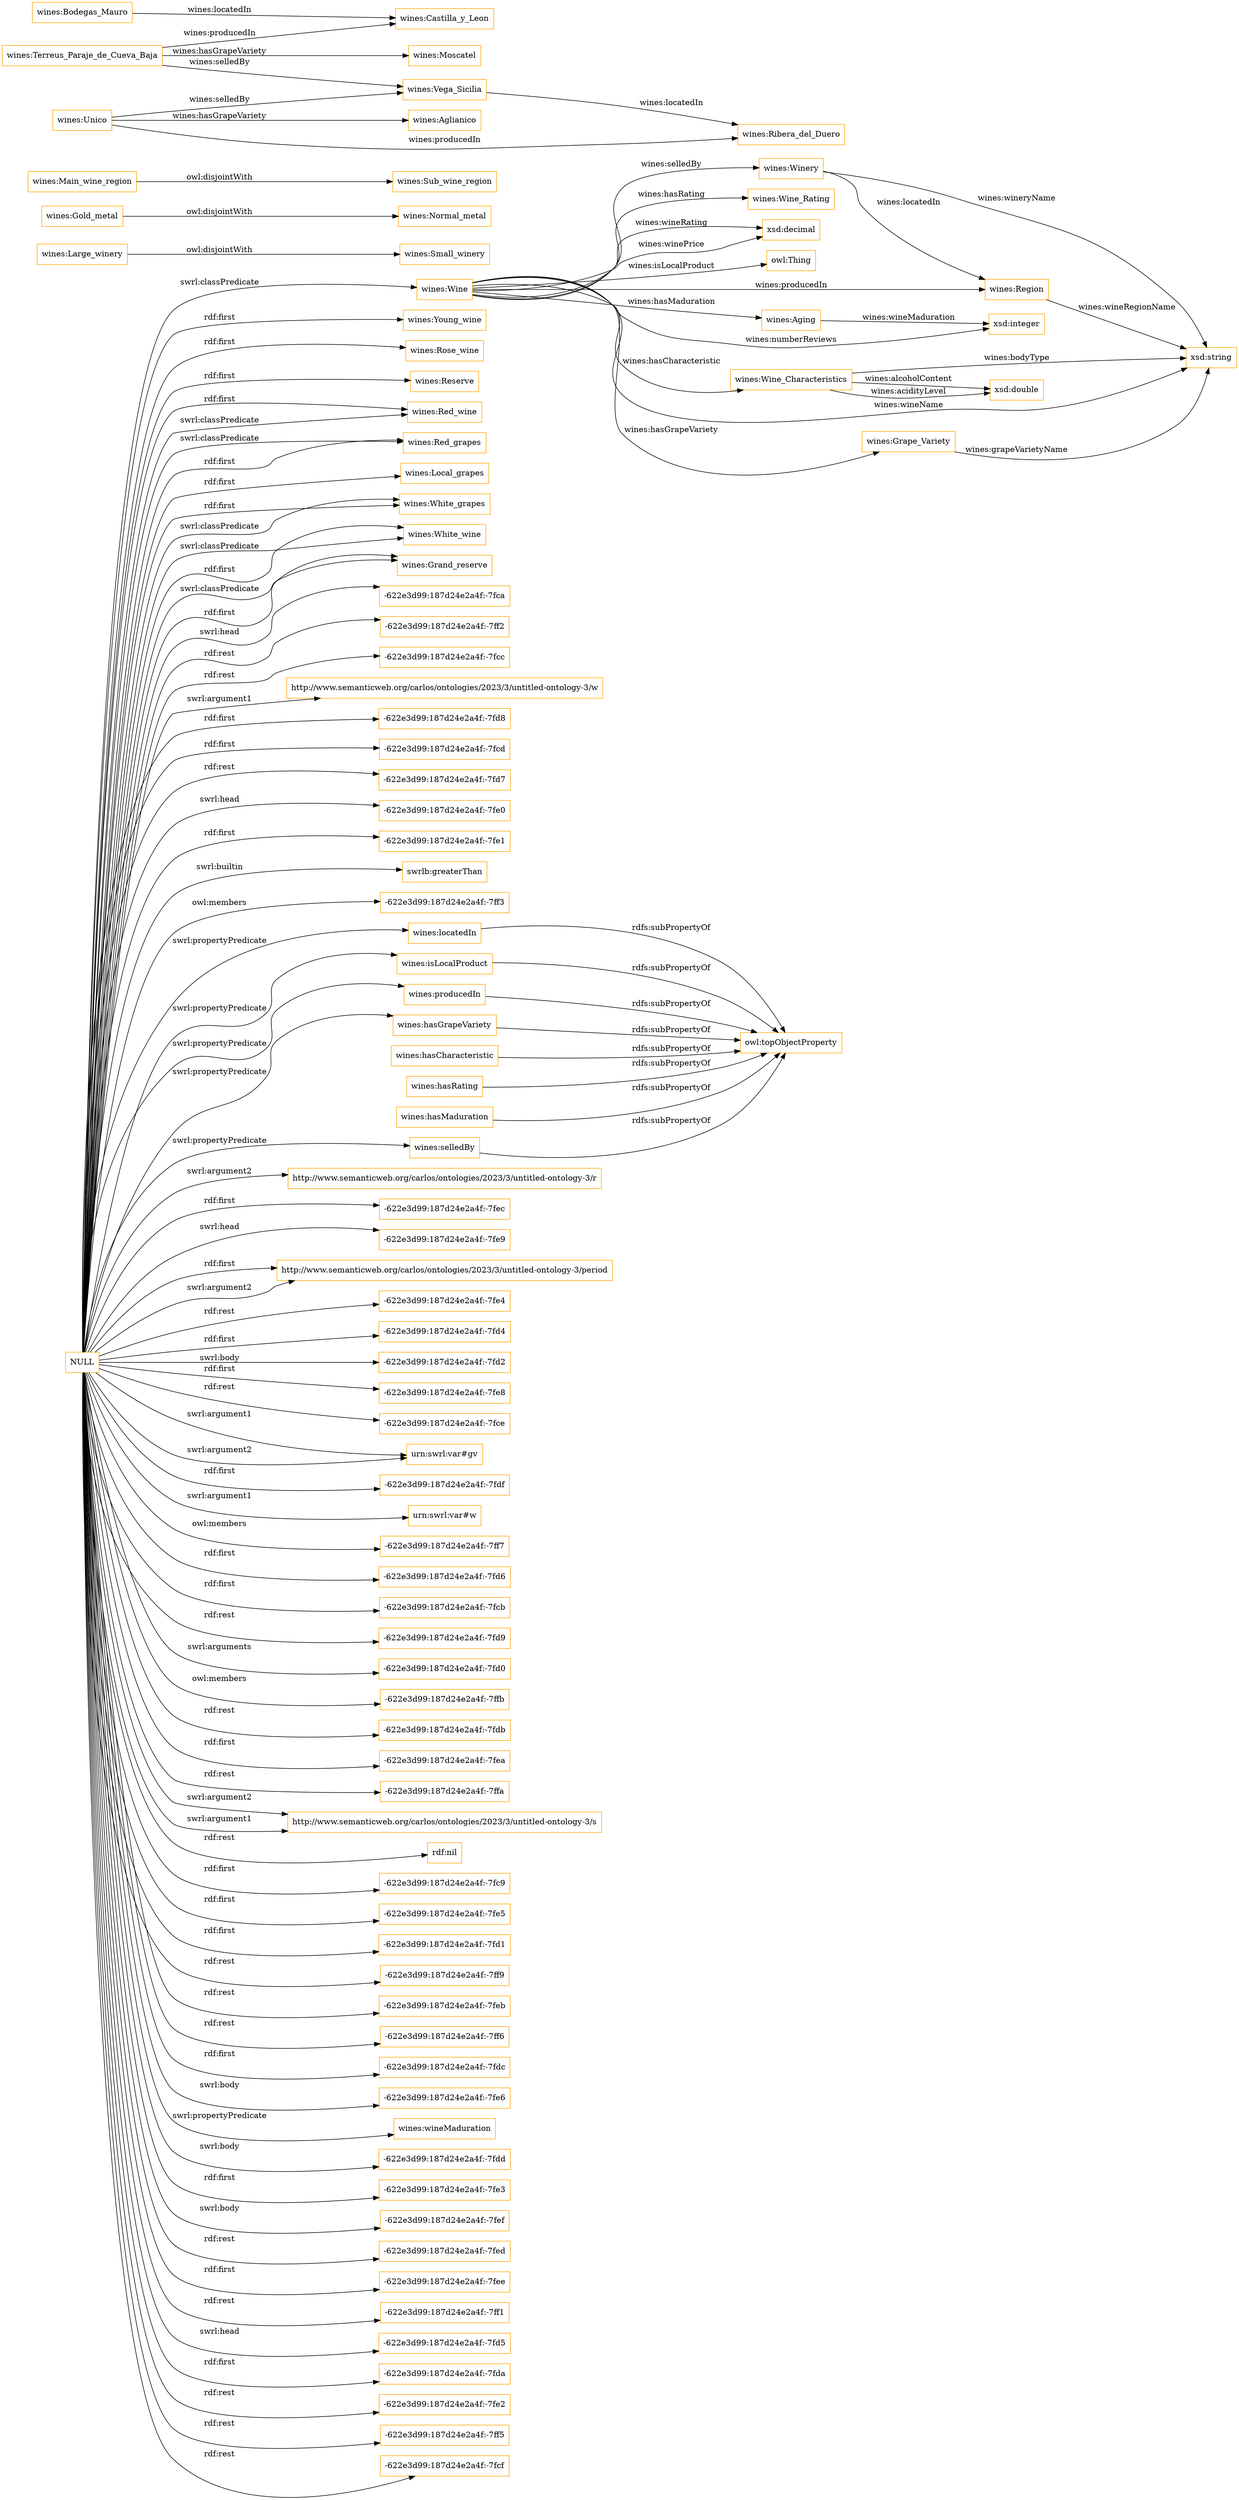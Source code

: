 digraph ar2dtool_diagram { 
rankdir=LR;
size="1501"
node [shape = rectangle, color="orange"]; "wines:Winery" "wines:Wine_Characteristics" "wines:Region" "wines:Young_wine" "wines:Rose_wine" "wines:Reserve" "wines:Wine" "wines:Grape_Variety" "wines:Red_wine" "wines:Red_grapes" "wines:Small_winery" "wines:Aging" "wines:Gold_metal" "wines:Local_grapes" "wines:White_grapes" "wines:Main_wine_region" "wines:Normal_metal" "wines:White_wine" "wines:Large_winery" "wines:Grand_reserve" "wines:Wine_Rating" "wines:Sub_wine_region" ; /*classes style*/
	"wines:hasMaduration" -> "owl:topObjectProperty" [ label = "rdfs:subPropertyOf" ];
	"NULL" -> "wines:Grand_reserve" [ label = "swrl:classPredicate" ];
	"NULL" -> "-622e3d99:187d24e2a4f:-7fca" [ label = "swrl:head" ];
	"NULL" -> "-622e3d99:187d24e2a4f:-7ff2" [ label = "rdf:rest" ];
	"NULL" -> "-622e3d99:187d24e2a4f:-7fcc" [ label = "rdf:rest" ];
	"NULL" -> "http://www.semanticweb.org/carlos/ontologies/2023/3/untitled-ontology-3/w" [ label = "swrl:argument1" ];
	"NULL" -> "-622e3d99:187d24e2a4f:-7fd8" [ label = "rdf:first" ];
	"NULL" -> "-622e3d99:187d24e2a4f:-7fcd" [ label = "rdf:first" ];
	"NULL" -> "-622e3d99:187d24e2a4f:-7fd7" [ label = "rdf:rest" ];
	"NULL" -> "-622e3d99:187d24e2a4f:-7fe0" [ label = "swrl:head" ];
	"NULL" -> "-622e3d99:187d24e2a4f:-7fe1" [ label = "rdf:first" ];
	"NULL" -> "swrlb:greaterThan" [ label = "swrl:builtin" ];
	"NULL" -> "-622e3d99:187d24e2a4f:-7ff3" [ label = "owl:members" ];
	"NULL" -> "wines:selledBy" [ label = "swrl:propertyPredicate" ];
	"NULL" -> "http://www.semanticweb.org/carlos/ontologies/2023/3/untitled-ontology-3/r" [ label = "swrl:argument2" ];
	"NULL" -> "-622e3d99:187d24e2a4f:-7fec" [ label = "rdf:first" ];
	"NULL" -> "wines:Red_wine" [ label = "rdf:first" ];
	"NULL" -> "-622e3d99:187d24e2a4f:-7fe9" [ label = "swrl:head" ];
	"NULL" -> "http://www.semanticweb.org/carlos/ontologies/2023/3/untitled-ontology-3/period" [ label = "rdf:first" ];
	"NULL" -> "-622e3d99:187d24e2a4f:-7fe4" [ label = "rdf:rest" ];
	"NULL" -> "wines:locatedIn" [ label = "swrl:propertyPredicate" ];
	"NULL" -> "-622e3d99:187d24e2a4f:-7fd4" [ label = "rdf:first" ];
	"NULL" -> "-622e3d99:187d24e2a4f:-7fd2" [ label = "swrl:body" ];
	"NULL" -> "wines:Rose_wine" [ label = "rdf:first" ];
	"NULL" -> "wines:Red_grapes" [ label = "swrl:classPredicate" ];
	"NULL" -> "-622e3d99:187d24e2a4f:-7fe8" [ label = "rdf:first" ];
	"NULL" -> "-622e3d99:187d24e2a4f:-7fce" [ label = "rdf:rest" ];
	"NULL" -> "urn:swrl:var#gv" [ label = "swrl:argument1" ];
	"NULL" -> "-622e3d99:187d24e2a4f:-7fdf" [ label = "rdf:first" ];
	"NULL" -> "wines:Wine" [ label = "swrl:classPredicate" ];
	"NULL" -> "urn:swrl:var#w" [ label = "swrl:argument1" ];
	"NULL" -> "-622e3d99:187d24e2a4f:-7ff7" [ label = "owl:members" ];
	"NULL" -> "wines:isLocalProduct" [ label = "swrl:propertyPredicate" ];
	"NULL" -> "-622e3d99:187d24e2a4f:-7fd6" [ label = "rdf:first" ];
	"NULL" -> "-622e3d99:187d24e2a4f:-7fcb" [ label = "rdf:first" ];
	"NULL" -> "-622e3d99:187d24e2a4f:-7fd9" [ label = "rdf:rest" ];
	"NULL" -> "wines:White_wine" [ label = "swrl:classPredicate" ];
	"NULL" -> "wines:Reserve" [ label = "rdf:first" ];
	"NULL" -> "wines:White_grapes" [ label = "rdf:first" ];
	"NULL" -> "-622e3d99:187d24e2a4f:-7fd0" [ label = "swrl:arguments" ];
	"NULL" -> "-622e3d99:187d24e2a4f:-7ffb" [ label = "owl:members" ];
	"NULL" -> "-622e3d99:187d24e2a4f:-7fdb" [ label = "rdf:rest" ];
	"NULL" -> "-622e3d99:187d24e2a4f:-7fea" [ label = "rdf:first" ];
	"NULL" -> "-622e3d99:187d24e2a4f:-7ffa" [ label = "rdf:rest" ];
	"NULL" -> "http://www.semanticweb.org/carlos/ontologies/2023/3/untitled-ontology-3/s" [ label = "swrl:argument2" ];
	"NULL" -> "rdf:nil" [ label = "rdf:rest" ];
	"NULL" -> "-622e3d99:187d24e2a4f:-7fc9" [ label = "rdf:first" ];
	"NULL" -> "wines:producedIn" [ label = "swrl:propertyPredicate" ];
	"NULL" -> "wines:hasGrapeVariety" [ label = "swrl:propertyPredicate" ];
	"NULL" -> "-622e3d99:187d24e2a4f:-7fe5" [ label = "rdf:first" ];
	"NULL" -> "wines:Grand_reserve" [ label = "rdf:first" ];
	"NULL" -> "-622e3d99:187d24e2a4f:-7fd1" [ label = "rdf:first" ];
	"NULL" -> "-622e3d99:187d24e2a4f:-7ff9" [ label = "rdf:rest" ];
	"NULL" -> "-622e3d99:187d24e2a4f:-7feb" [ label = "rdf:rest" ];
	"NULL" -> "wines:Young_wine" [ label = "rdf:first" ];
	"NULL" -> "wines:Red_grapes" [ label = "rdf:first" ];
	"NULL" -> "-622e3d99:187d24e2a4f:-7ff6" [ label = "rdf:rest" ];
	"NULL" -> "-622e3d99:187d24e2a4f:-7fdc" [ label = "rdf:first" ];
	"NULL" -> "wines:White_grapes" [ label = "swrl:classPredicate" ];
	"NULL" -> "urn:swrl:var#gv" [ label = "swrl:argument2" ];
	"NULL" -> "-622e3d99:187d24e2a4f:-7fe6" [ label = "swrl:body" ];
	"NULL" -> "wines:wineMaduration" [ label = "swrl:propertyPredicate" ];
	"NULL" -> "wines:Local_grapes" [ label = "rdf:first" ];
	"NULL" -> "-622e3d99:187d24e2a4f:-7fdd" [ label = "swrl:body" ];
	"NULL" -> "wines:White_wine" [ label = "rdf:first" ];
	"NULL" -> "-622e3d99:187d24e2a4f:-7fe3" [ label = "rdf:first" ];
	"NULL" -> "http://www.semanticweb.org/carlos/ontologies/2023/3/untitled-ontology-3/s" [ label = "swrl:argument1" ];
	"NULL" -> "http://www.semanticweb.org/carlos/ontologies/2023/3/untitled-ontology-3/period" [ label = "swrl:argument2" ];
	"NULL" -> "-622e3d99:187d24e2a4f:-7fef" [ label = "swrl:body" ];
	"NULL" -> "-622e3d99:187d24e2a4f:-7fed" [ label = "rdf:rest" ];
	"NULL" -> "wines:Red_wine" [ label = "swrl:classPredicate" ];
	"NULL" -> "-622e3d99:187d24e2a4f:-7fee" [ label = "rdf:first" ];
	"NULL" -> "-622e3d99:187d24e2a4f:-7ff1" [ label = "rdf:rest" ];
	"NULL" -> "-622e3d99:187d24e2a4f:-7fd5" [ label = "swrl:head" ];
	"NULL" -> "-622e3d99:187d24e2a4f:-7fda" [ label = "rdf:first" ];
	"NULL" -> "-622e3d99:187d24e2a4f:-7fe2" [ label = "rdf:rest" ];
	"NULL" -> "-622e3d99:187d24e2a4f:-7ff5" [ label = "rdf:rest" ];
	"NULL" -> "-622e3d99:187d24e2a4f:-7fcf" [ label = "rdf:rest" ];
	"wines:hasCharacteristic" -> "owl:topObjectProperty" [ label = "rdfs:subPropertyOf" ];
	"wines:hasRating" -> "owl:topObjectProperty" [ label = "rdfs:subPropertyOf" ];
	"wines:Gold_metal" -> "wines:Normal_metal" [ label = "owl:disjointWith" ];
	"wines:isLocalProduct" -> "owl:topObjectProperty" [ label = "rdfs:subPropertyOf" ];
	"wines:Bodegas_Mauro" -> "wines:Castilla_y_Leon" [ label = "wines:locatedIn" ];
	"wines:Large_winery" -> "wines:Small_winery" [ label = "owl:disjointWith" ];
	"wines:producedIn" -> "owl:topObjectProperty" [ label = "rdfs:subPropertyOf" ];
	"wines:hasGrapeVariety" -> "owl:topObjectProperty" [ label = "rdfs:subPropertyOf" ];
	"wines:Vega_Sicilia" -> "wines:Ribera_del_Duero" [ label = "wines:locatedIn" ];
	"wines:Main_wine_region" -> "wines:Sub_wine_region" [ label = "owl:disjointWith" ];
	"wines:locatedIn" -> "owl:topObjectProperty" [ label = "rdfs:subPropertyOf" ];
	"wines:Unico" -> "wines:Vega_Sicilia" [ label = "wines:selledBy" ];
	"wines:Unico" -> "wines:Ribera_del_Duero" [ label = "wines:producedIn" ];
	"wines:Unico" -> "wines:Aglianico" [ label = "wines:hasGrapeVariety" ];
	"wines:selledBy" -> "owl:topObjectProperty" [ label = "rdfs:subPropertyOf" ];
	"wines:Terreus_Paraje_de_Cueva_Baja" -> "wines:Vega_Sicilia" [ label = "wines:selledBy" ];
	"wines:Terreus_Paraje_de_Cueva_Baja" -> "wines:Castilla_y_Leon" [ label = "wines:producedIn" ];
	"wines:Terreus_Paraje_de_Cueva_Baja" -> "wines:Moscatel" [ label = "wines:hasGrapeVariety" ];
	"wines:Wine" -> "wines:Wine_Rating" [ label = "wines:hasRating" ];
	"wines:Aging" -> "xsd:integer" [ label = "wines:wineMaduration" ];
	"wines:Wine" -> "xsd:decimal" [ label = "wines:winePrice" ];
	"wines:Winery" -> "wines:Region" [ label = "wines:locatedIn" ];
	"wines:Wine" -> "wines:Winery" [ label = "wines:selledBy" ];
	"wines:Wine_Characteristics" -> "xsd:double" [ label = "wines:acidityLevel" ];
	"wines:Winery" -> "xsd:string" [ label = "wines:wineryName" ];
	"wines:Wine" -> "owl:Thing" [ label = "wines:isLocalProduct" ];
	"wines:Wine" -> "wines:Region" [ label = "wines:producedIn" ];
	"wines:Wine_Characteristics" -> "xsd:double" [ label = "wines:alcoholContent" ];
	"wines:Wine" -> "wines:Wine_Characteristics" [ label = "wines:hasCharacteristic" ];
	"wines:Grape_Variety" -> "xsd:string" [ label = "wines:grapeVarietyName" ];
	"wines:Wine" -> "wines:Grape_Variety" [ label = "wines:hasGrapeVariety" ];
	"wines:Wine" -> "wines:Aging" [ label = "wines:hasMaduration" ];
	"wines:Wine" -> "xsd:decimal" [ label = "wines:wineRating" ];
	"wines:Region" -> "xsd:string" [ label = "wines:wineRegionName" ];
	"wines:Wine_Characteristics" -> "xsd:string" [ label = "wines:bodyType" ];
	"wines:Wine" -> "xsd:integer" [ label = "wines:numberReviews" ];
	"wines:Wine" -> "xsd:string" [ label = "wines:wineName" ];

}
